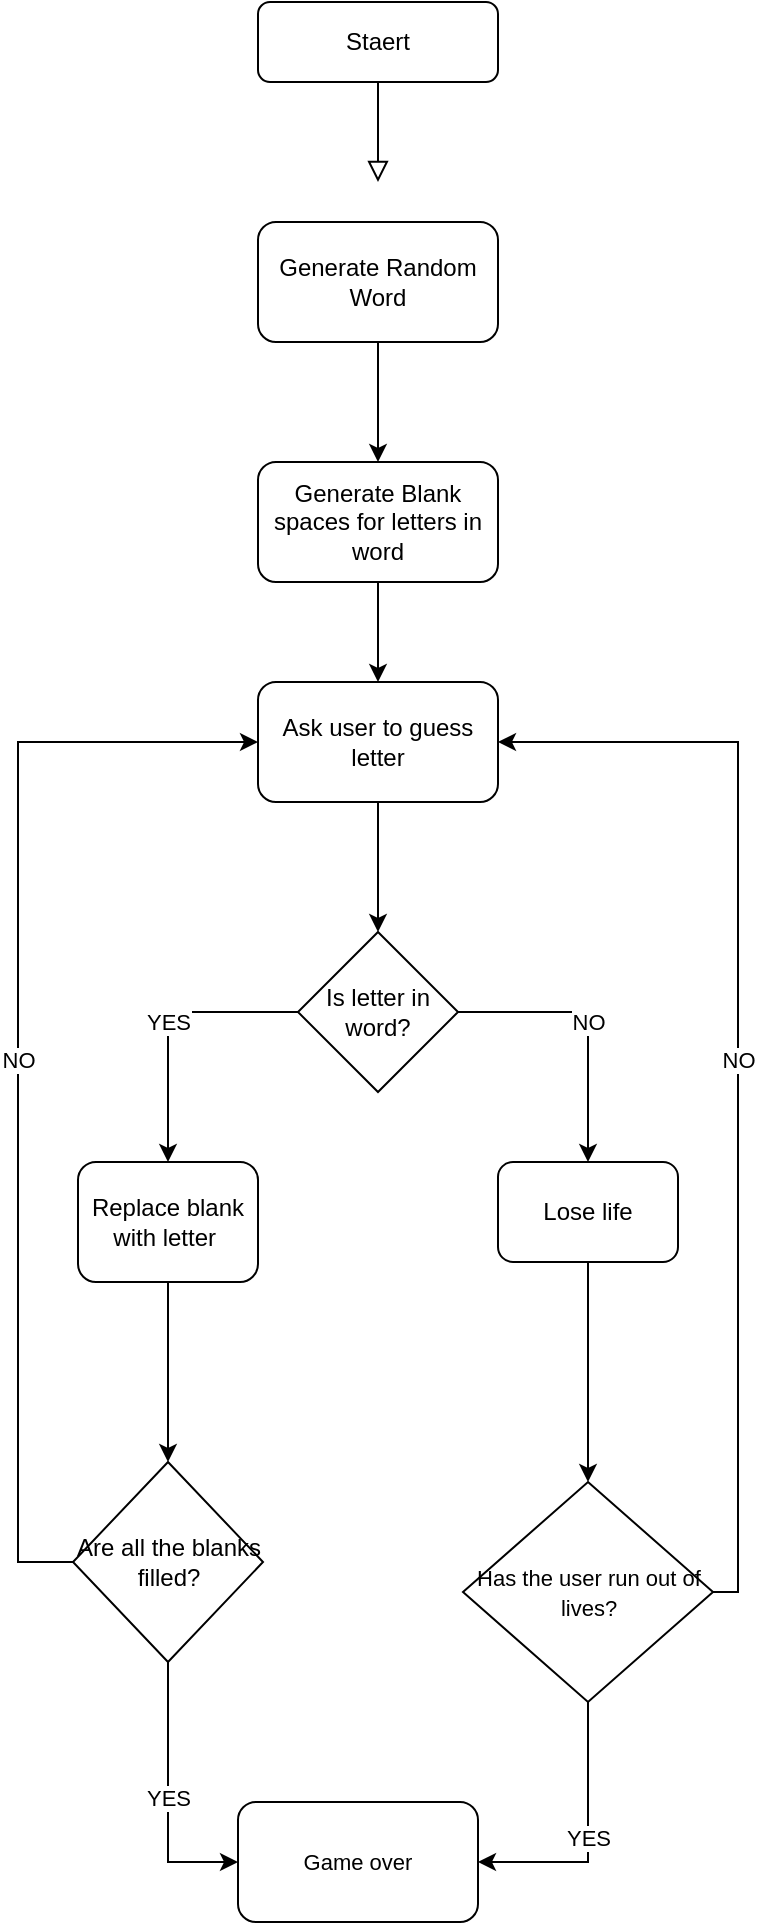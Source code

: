 <mxfile version="20.6.0" type="github">
  <diagram id="C5RBs43oDa-KdzZeNtuy" name="Page-1">
    <mxGraphModel dx="696" dy="469" grid="1" gridSize="10" guides="1" tooltips="1" connect="1" arrows="1" fold="1" page="1" pageScale="1" pageWidth="827" pageHeight="1169" math="0" shadow="0">
      <root>
        <mxCell id="WIyWlLk6GJQsqaUBKTNV-0" />
        <mxCell id="WIyWlLk6GJQsqaUBKTNV-1" parent="WIyWlLk6GJQsqaUBKTNV-0" />
        <mxCell id="WIyWlLk6GJQsqaUBKTNV-2" value="" style="rounded=0;html=1;jettySize=auto;orthogonalLoop=1;fontSize=11;endArrow=block;endFill=0;endSize=8;strokeWidth=1;shadow=0;labelBackgroundColor=none;edgeStyle=orthogonalEdgeStyle;" parent="WIyWlLk6GJQsqaUBKTNV-1" source="WIyWlLk6GJQsqaUBKTNV-3" edge="1">
          <mxGeometry relative="1" as="geometry">
            <mxPoint x="220" y="170" as="targetPoint" />
          </mxGeometry>
        </mxCell>
        <mxCell id="WIyWlLk6GJQsqaUBKTNV-3" value="Staert" style="rounded=1;whiteSpace=wrap;html=1;fontSize=12;glass=0;strokeWidth=1;shadow=0;" parent="WIyWlLk6GJQsqaUBKTNV-1" vertex="1">
          <mxGeometry x="160" y="80" width="120" height="40" as="geometry" />
        </mxCell>
        <mxCell id="wm0_YW9FIha9O1YuoVwk-4" value="" style="edgeStyle=orthogonalEdgeStyle;rounded=0;orthogonalLoop=1;jettySize=auto;html=1;" edge="1" parent="WIyWlLk6GJQsqaUBKTNV-1" source="wm0_YW9FIha9O1YuoVwk-0" target="wm0_YW9FIha9O1YuoVwk-1">
          <mxGeometry relative="1" as="geometry" />
        </mxCell>
        <mxCell id="wm0_YW9FIha9O1YuoVwk-0" value="Generate Random Word" style="rounded=1;whiteSpace=wrap;html=1;" vertex="1" parent="WIyWlLk6GJQsqaUBKTNV-1">
          <mxGeometry x="160" y="190" width="120" height="60" as="geometry" />
        </mxCell>
        <mxCell id="wm0_YW9FIha9O1YuoVwk-6" value="" style="edgeStyle=orthogonalEdgeStyle;rounded=0;orthogonalLoop=1;jettySize=auto;html=1;" edge="1" parent="WIyWlLk6GJQsqaUBKTNV-1" source="wm0_YW9FIha9O1YuoVwk-1" target="wm0_YW9FIha9O1YuoVwk-5">
          <mxGeometry relative="1" as="geometry" />
        </mxCell>
        <mxCell id="wm0_YW9FIha9O1YuoVwk-1" value="Generate Blank spaces for letters in word" style="rounded=1;whiteSpace=wrap;html=1;" vertex="1" parent="WIyWlLk6GJQsqaUBKTNV-1">
          <mxGeometry x="160" y="310" width="120" height="60" as="geometry" />
        </mxCell>
        <mxCell id="wm0_YW9FIha9O1YuoVwk-8" value="" style="edgeStyle=orthogonalEdgeStyle;rounded=0;orthogonalLoop=1;jettySize=auto;html=1;" edge="1" parent="WIyWlLk6GJQsqaUBKTNV-1" source="wm0_YW9FIha9O1YuoVwk-5" target="wm0_YW9FIha9O1YuoVwk-7">
          <mxGeometry relative="1" as="geometry" />
        </mxCell>
        <mxCell id="wm0_YW9FIha9O1YuoVwk-5" value="Ask user to guess letter" style="rounded=1;whiteSpace=wrap;html=1;" vertex="1" parent="WIyWlLk6GJQsqaUBKTNV-1">
          <mxGeometry x="160" y="420" width="120" height="60" as="geometry" />
        </mxCell>
        <mxCell id="wm0_YW9FIha9O1YuoVwk-21" value="YES" style="edgeStyle=orthogonalEdgeStyle;rounded=0;orthogonalLoop=1;jettySize=auto;html=1;exitX=0;exitY=0.5;exitDx=0;exitDy=0;entryX=0.5;entryY=0;entryDx=0;entryDy=0;" edge="1" parent="WIyWlLk6GJQsqaUBKTNV-1" source="wm0_YW9FIha9O1YuoVwk-7" target="wm0_YW9FIha9O1YuoVwk-9">
          <mxGeometry relative="1" as="geometry" />
        </mxCell>
        <mxCell id="wm0_YW9FIha9O1YuoVwk-7" value="Is letter in word?" style="rhombus;whiteSpace=wrap;html=1;" vertex="1" parent="WIyWlLk6GJQsqaUBKTNV-1">
          <mxGeometry x="180" y="545" width="80" height="80" as="geometry" />
        </mxCell>
        <mxCell id="wm0_YW9FIha9O1YuoVwk-24" style="edgeStyle=orthogonalEdgeStyle;rounded=0;orthogonalLoop=1;jettySize=auto;html=1;entryX=0.5;entryY=0;entryDx=0;entryDy=0;fontSize=11;" edge="1" parent="WIyWlLk6GJQsqaUBKTNV-1" source="wm0_YW9FIha9O1YuoVwk-9" target="wm0_YW9FIha9O1YuoVwk-22">
          <mxGeometry relative="1" as="geometry" />
        </mxCell>
        <mxCell id="wm0_YW9FIha9O1YuoVwk-9" value="Replace blank with letter&amp;nbsp;" style="rounded=1;whiteSpace=wrap;html=1;" vertex="1" parent="WIyWlLk6GJQsqaUBKTNV-1">
          <mxGeometry x="70" y="660" width="90" height="60" as="geometry" />
        </mxCell>
        <mxCell id="wm0_YW9FIha9O1YuoVwk-26" style="edgeStyle=orthogonalEdgeStyle;rounded=0;orthogonalLoop=1;jettySize=auto;html=1;entryX=0.5;entryY=0;entryDx=0;entryDy=0;fontSize=11;" edge="1" parent="WIyWlLk6GJQsqaUBKTNV-1" source="wm0_YW9FIha9O1YuoVwk-10" target="wm0_YW9FIha9O1YuoVwk-23">
          <mxGeometry relative="1" as="geometry" />
        </mxCell>
        <mxCell id="wm0_YW9FIha9O1YuoVwk-10" value="Lose life" style="rounded=1;whiteSpace=wrap;html=1;" vertex="1" parent="WIyWlLk6GJQsqaUBKTNV-1">
          <mxGeometry x="280" y="660" width="90" height="50" as="geometry" />
        </mxCell>
        <mxCell id="wm0_YW9FIha9O1YuoVwk-17" value="NO" style="endArrow=classic;html=1;rounded=0;entryX=0.5;entryY=0;entryDx=0;entryDy=0;exitX=1;exitY=0.5;exitDx=0;exitDy=0;" edge="1" parent="WIyWlLk6GJQsqaUBKTNV-1" source="wm0_YW9FIha9O1YuoVwk-7" target="wm0_YW9FIha9O1YuoVwk-10">
          <mxGeometry width="50" height="50" relative="1" as="geometry">
            <mxPoint x="170" y="560" as="sourcePoint" />
            <mxPoint x="340" y="570" as="targetPoint" />
            <Array as="points">
              <mxPoint x="325" y="585" />
            </Array>
          </mxGeometry>
        </mxCell>
        <mxCell id="wm0_YW9FIha9O1YuoVwk-27" value="NO" style="edgeStyle=orthogonalEdgeStyle;rounded=0;orthogonalLoop=1;jettySize=auto;html=1;entryX=0;entryY=0.5;entryDx=0;entryDy=0;fontSize=11;" edge="1" parent="WIyWlLk6GJQsqaUBKTNV-1" source="wm0_YW9FIha9O1YuoVwk-22" target="wm0_YW9FIha9O1YuoVwk-5">
          <mxGeometry relative="1" as="geometry">
            <Array as="points">
              <mxPoint x="40" y="860" />
              <mxPoint x="40" y="450" />
            </Array>
          </mxGeometry>
        </mxCell>
        <mxCell id="wm0_YW9FIha9O1YuoVwk-30" value="YES" style="edgeStyle=orthogonalEdgeStyle;rounded=0;orthogonalLoop=1;jettySize=auto;html=1;entryX=0;entryY=0.5;entryDx=0;entryDy=0;fontSize=11;" edge="1" parent="WIyWlLk6GJQsqaUBKTNV-1" source="wm0_YW9FIha9O1YuoVwk-22" target="wm0_YW9FIha9O1YuoVwk-29">
          <mxGeometry relative="1" as="geometry" />
        </mxCell>
        <mxCell id="wm0_YW9FIha9O1YuoVwk-22" value="Are all the blanks filled?" style="rhombus;whiteSpace=wrap;html=1;" vertex="1" parent="WIyWlLk6GJQsqaUBKTNV-1">
          <mxGeometry x="67.5" y="810" width="95" height="100" as="geometry" />
        </mxCell>
        <mxCell id="wm0_YW9FIha9O1YuoVwk-28" value="NO" style="edgeStyle=orthogonalEdgeStyle;rounded=0;orthogonalLoop=1;jettySize=auto;html=1;entryX=1;entryY=0.5;entryDx=0;entryDy=0;fontSize=11;" edge="1" parent="WIyWlLk6GJQsqaUBKTNV-1" source="wm0_YW9FIha9O1YuoVwk-23" target="wm0_YW9FIha9O1YuoVwk-5">
          <mxGeometry relative="1" as="geometry">
            <Array as="points">
              <mxPoint x="400" y="875" />
              <mxPoint x="400" y="450" />
            </Array>
          </mxGeometry>
        </mxCell>
        <mxCell id="wm0_YW9FIha9O1YuoVwk-31" value="YES" style="edgeStyle=orthogonalEdgeStyle;rounded=0;orthogonalLoop=1;jettySize=auto;html=1;entryX=1;entryY=0.5;entryDx=0;entryDy=0;fontSize=11;" edge="1" parent="WIyWlLk6GJQsqaUBKTNV-1" source="wm0_YW9FIha9O1YuoVwk-23" target="wm0_YW9FIha9O1YuoVwk-29">
          <mxGeometry relative="1" as="geometry" />
        </mxCell>
        <mxCell id="wm0_YW9FIha9O1YuoVwk-23" value="&lt;font style=&quot;font-size: 11px;&quot;&gt;Has the user run out of lives?&lt;/font&gt;" style="rhombus;whiteSpace=wrap;html=1;" vertex="1" parent="WIyWlLk6GJQsqaUBKTNV-1">
          <mxGeometry x="262.5" y="820" width="125" height="110" as="geometry" />
        </mxCell>
        <mxCell id="wm0_YW9FIha9O1YuoVwk-29" value="Game over" style="rounded=1;whiteSpace=wrap;html=1;fontSize=11;" vertex="1" parent="WIyWlLk6GJQsqaUBKTNV-1">
          <mxGeometry x="150" y="980" width="120" height="60" as="geometry" />
        </mxCell>
      </root>
    </mxGraphModel>
  </diagram>
</mxfile>
